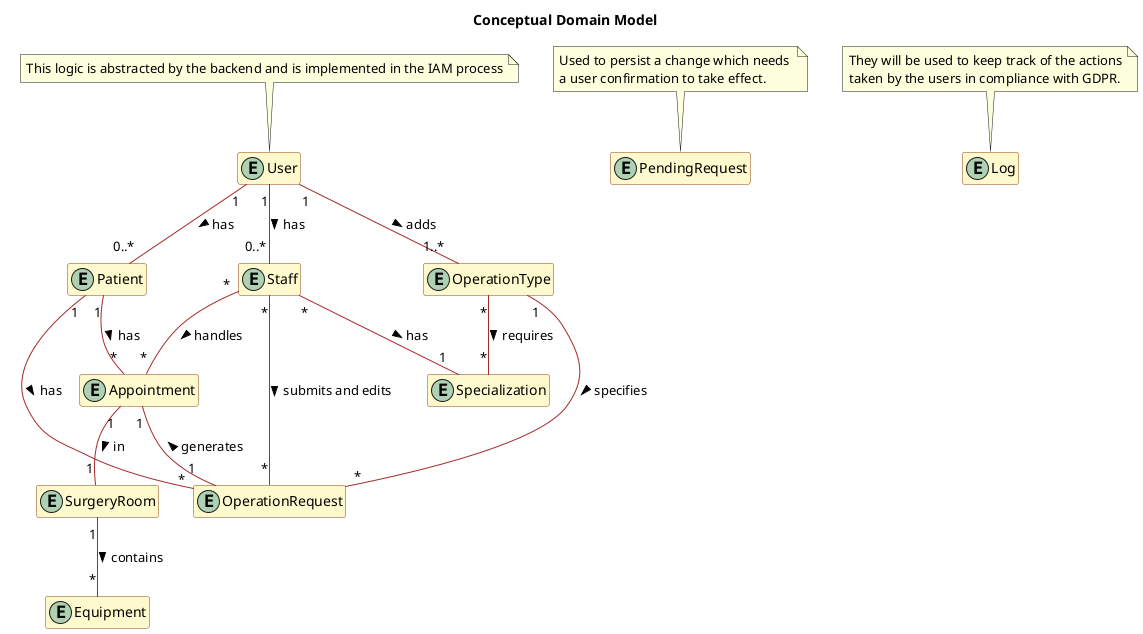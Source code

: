 @startuml

' Title
title Conceptual Domain Model

skinparam classAttributeIconSize 0
hide empty members
hide attributes

skinparam class {
    BackgroundColor LemonChiffon
    ArrowColor Brown
    BorderColor SaddleBrown
}

entity Appointment {
    - id
    - requestID
    - roomID
    - dateAndTime
    - status
}

entity Equipment{
    - name
    - description
}

entity SurgeryRoom{
    - roomNumber
    - type
    - capacity
    '- assignedEquipment
    - currentStatus
    - maintenanceSlots
}

entity User{
    - username
    - role
    - email
}
note top of User : This logic is abstracted by the backend and is implemented in the IAM process

entity OperationType{
    - id
    - name
    '- requiredStaffBySpecialization
    - estimatedDuration
    - isActive
}

entity OperationRequest{
    - id
    - patientID
    - doctorID
    - operationTypeID
    - deadlineDate
    - priority
}

entity Staff{
    - firstName
    - lastName
    - fullName
    - licenseNumber
    '- specialization
    - contactInformation
    - availabilitySlots
    - isActive
}

entity Patient{
    - firstName
    - lastName
    - fullName
    - dateOfBirth
    - gender
    - medicalRecordNumber
    - contactInformation
    - allergiesAndConditions
    - emergencyContact
    '- appointmentHistory
}

entity Specialization{
    - name
    - description
}

entity PendingRequest{
    - id
    - userID
    - attributeName
    - pendingValue
    - oldValue
}
note top of PendingRequest
Used to persist a change which needs 
a user confirmation to take effect.
end note

entity Log{
    - timestamp
    - action
    - author
}
note top of Log
They will be used to keep track of the actions
taken by the users in compliance with GDPR.
end note




' Relationships
User "1" -- "0..*" Patient : has >
User "1" -- "0..*" Staff : has >
User "1" -- "1..*" OperationType : adds >

Patient "1" -- "*" Appointment : has >
Patient "1" -- "*" OperationRequest : has >

Staff "*" -- "1" Specialization : has >
Staff "*" -- "*" OperationRequest : submits and edits >
Staff "*" -- "*" Appointment : handles >

OperationType "*" -- "*" Specialization : requires >
OperationType "1" -- "*" OperationRequest : specifies >

Appointment "1" -- "1" SurgeryRoom : in >
Appointment "1" -- "1" OperationRequest :  generates <

SurgeryRoom "1" -- "*" Equipment : contains >

@enduml